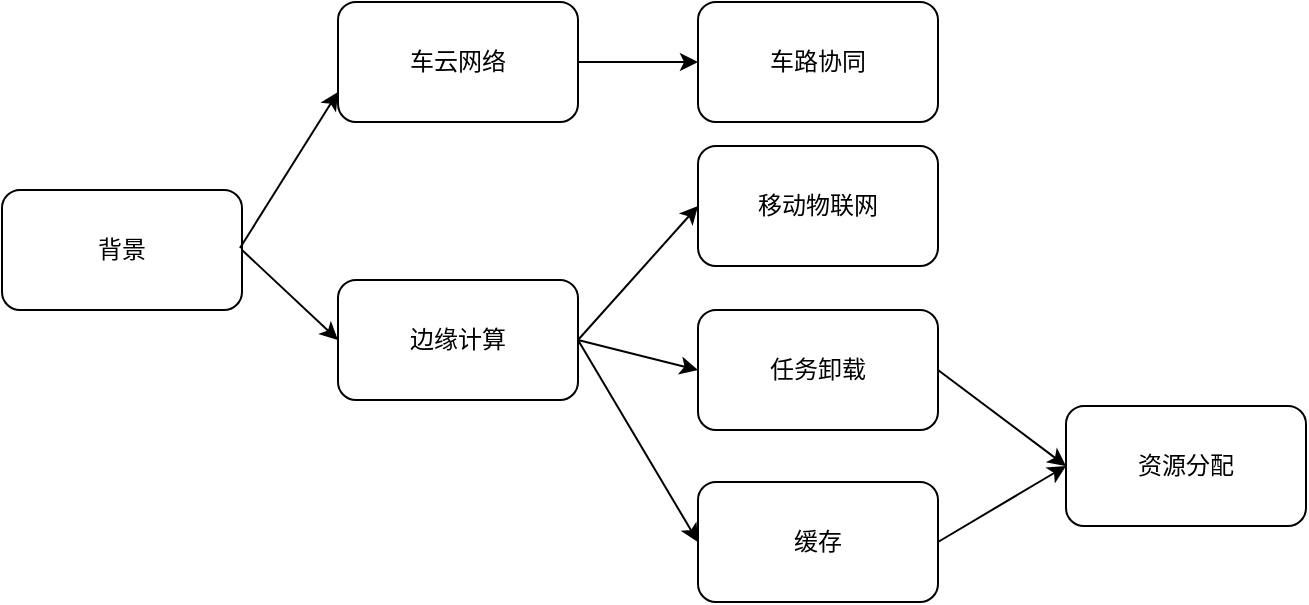 <mxfile border="50" scale="3" compressed="false" locked="false" version="24.7.17">
  <diagram name="Blank" id="YmL12bMKpDGza6XwsDPr">
    <mxGraphModel dx="1221" dy="618" grid="0" gridSize="10" guides="1" tooltips="1" connect="1" arrows="1" fold="1" page="0" pageScale="1" pageWidth="827" pageHeight="1169" background="none" math="1" shadow="0">
      <root>
        <mxCell id="X5NqExCQtvZxIxQ7pmgY-0" />
        <mxCell id="1" parent="X5NqExCQtvZxIxQ7pmgY-0" />
        <mxCell id="JvMs9fb526wz0YWIvzSq-1" value="背景" style="rounded=1;whiteSpace=wrap;html=1;" vertex="1" parent="1">
          <mxGeometry x="26" y="235" width="120" height="60" as="geometry" />
        </mxCell>
        <mxCell id="JvMs9fb526wz0YWIvzSq-12" style="edgeStyle=orthogonalEdgeStyle;rounded=0;orthogonalLoop=1;jettySize=auto;html=1;exitX=1;exitY=0.5;exitDx=0;exitDy=0;entryX=0;entryY=0.5;entryDx=0;entryDy=0;" edge="1" parent="1" source="JvMs9fb526wz0YWIvzSq-2" target="JvMs9fb526wz0YWIvzSq-5">
          <mxGeometry relative="1" as="geometry" />
        </mxCell>
        <mxCell id="JvMs9fb526wz0YWIvzSq-2" value="车云网络" style="rounded=1;whiteSpace=wrap;html=1;" vertex="1" parent="1">
          <mxGeometry x="194" y="141" width="120" height="60" as="geometry" />
        </mxCell>
        <mxCell id="JvMs9fb526wz0YWIvzSq-3" value="边缘计算" style="rounded=1;whiteSpace=wrap;html=1;" vertex="1" parent="1">
          <mxGeometry x="194" y="280" width="120" height="60" as="geometry" />
        </mxCell>
        <mxCell id="JvMs9fb526wz0YWIvzSq-4" value="移动物联网" style="rounded=1;whiteSpace=wrap;html=1;" vertex="1" parent="1">
          <mxGeometry x="374" y="213" width="120" height="60" as="geometry" />
        </mxCell>
        <mxCell id="JvMs9fb526wz0YWIvzSq-5" value="车路协同" style="rounded=1;whiteSpace=wrap;html=1;" vertex="1" parent="1">
          <mxGeometry x="374" y="141" width="120" height="60" as="geometry" />
        </mxCell>
        <mxCell id="JvMs9fb526wz0YWIvzSq-6" value="任务卸载" style="rounded=1;whiteSpace=wrap;html=1;" vertex="1" parent="1">
          <mxGeometry x="374" y="295" width="120" height="60" as="geometry" />
        </mxCell>
        <mxCell id="JvMs9fb526wz0YWIvzSq-7" value="缓存" style="rounded=1;whiteSpace=wrap;html=1;" vertex="1" parent="1">
          <mxGeometry x="374" y="381" width="120" height="60" as="geometry" />
        </mxCell>
        <mxCell id="JvMs9fb526wz0YWIvzSq-9" value="" style="endArrow=classic;html=1;rounded=0;entryX=0;entryY=0.75;entryDx=0;entryDy=0;" edge="1" parent="1" target="JvMs9fb526wz0YWIvzSq-2">
          <mxGeometry width="50" height="50" relative="1" as="geometry">
            <mxPoint x="145" y="264" as="sourcePoint" />
            <mxPoint x="195" y="207" as="targetPoint" />
          </mxGeometry>
        </mxCell>
        <mxCell id="JvMs9fb526wz0YWIvzSq-10" value="" style="endArrow=classic;html=1;rounded=0;entryX=0;entryY=0.5;entryDx=0;entryDy=0;exitX=1;exitY=0.5;exitDx=0;exitDy=0;" edge="1" parent="1" source="JvMs9fb526wz0YWIvzSq-1" target="JvMs9fb526wz0YWIvzSq-3">
          <mxGeometry width="50" height="50" relative="1" as="geometry">
            <mxPoint x="155" y="267" as="sourcePoint" />
            <mxPoint x="204" y="196" as="targetPoint" />
          </mxGeometry>
        </mxCell>
        <mxCell id="JvMs9fb526wz0YWIvzSq-15" value="" style="endArrow=classic;html=1;rounded=0;entryX=0;entryY=0.5;entryDx=0;entryDy=0;exitX=1;exitY=0.5;exitDx=0;exitDy=0;" edge="1" parent="1" source="JvMs9fb526wz0YWIvzSq-3" target="JvMs9fb526wz0YWIvzSq-4">
          <mxGeometry width="50" height="50" relative="1" as="geometry">
            <mxPoint x="156" y="275" as="sourcePoint" />
            <mxPoint x="204" y="320" as="targetPoint" />
          </mxGeometry>
        </mxCell>
        <mxCell id="JvMs9fb526wz0YWIvzSq-18" value="" style="endArrow=classic;html=1;rounded=0;entryX=0;entryY=0.5;entryDx=0;entryDy=0;exitX=1;exitY=0.5;exitDx=0;exitDy=0;" edge="1" parent="1" source="JvMs9fb526wz0YWIvzSq-3" target="JvMs9fb526wz0YWIvzSq-6">
          <mxGeometry width="50" height="50" relative="1" as="geometry">
            <mxPoint x="324" y="320" as="sourcePoint" />
            <mxPoint x="390" y="270" as="targetPoint" />
          </mxGeometry>
        </mxCell>
        <mxCell id="JvMs9fb526wz0YWIvzSq-19" value="" style="endArrow=classic;html=1;rounded=0;entryX=0;entryY=0.5;entryDx=0;entryDy=0;exitX=1;exitY=0.5;exitDx=0;exitDy=0;" edge="1" parent="1" source="JvMs9fb526wz0YWIvzSq-3" target="JvMs9fb526wz0YWIvzSq-7">
          <mxGeometry width="50" height="50" relative="1" as="geometry">
            <mxPoint x="324" y="320" as="sourcePoint" />
            <mxPoint x="380" y="349" as="targetPoint" />
          </mxGeometry>
        </mxCell>
        <mxCell id="JvMs9fb526wz0YWIvzSq-21" value="资源分配" style="rounded=1;whiteSpace=wrap;html=1;" vertex="1" parent="1">
          <mxGeometry x="558" y="343" width="120" height="60" as="geometry" />
        </mxCell>
        <mxCell id="JvMs9fb526wz0YWIvzSq-22" value="" style="endArrow=classic;html=1;rounded=0;entryX=0;entryY=0.5;entryDx=0;entryDy=0;exitX=1;exitY=0.5;exitDx=0;exitDy=0;" edge="1" parent="1" source="JvMs9fb526wz0YWIvzSq-6" target="JvMs9fb526wz0YWIvzSq-21">
          <mxGeometry width="50" height="50" relative="1" as="geometry">
            <mxPoint x="324" y="320" as="sourcePoint" />
            <mxPoint x="380" y="349" as="targetPoint" />
          </mxGeometry>
        </mxCell>
        <mxCell id="JvMs9fb526wz0YWIvzSq-23" value="" style="endArrow=classic;html=1;rounded=0;entryX=0;entryY=0.5;entryDx=0;entryDy=0;exitX=1;exitY=0.5;exitDx=0;exitDy=0;" edge="1" parent="1" source="JvMs9fb526wz0YWIvzSq-7" target="JvMs9fb526wz0YWIvzSq-21">
          <mxGeometry width="50" height="50" relative="1" as="geometry">
            <mxPoint x="324" y="320" as="sourcePoint" />
            <mxPoint x="380" y="349" as="targetPoint" />
          </mxGeometry>
        </mxCell>
      </root>
    </mxGraphModel>
  </diagram>
</mxfile>
